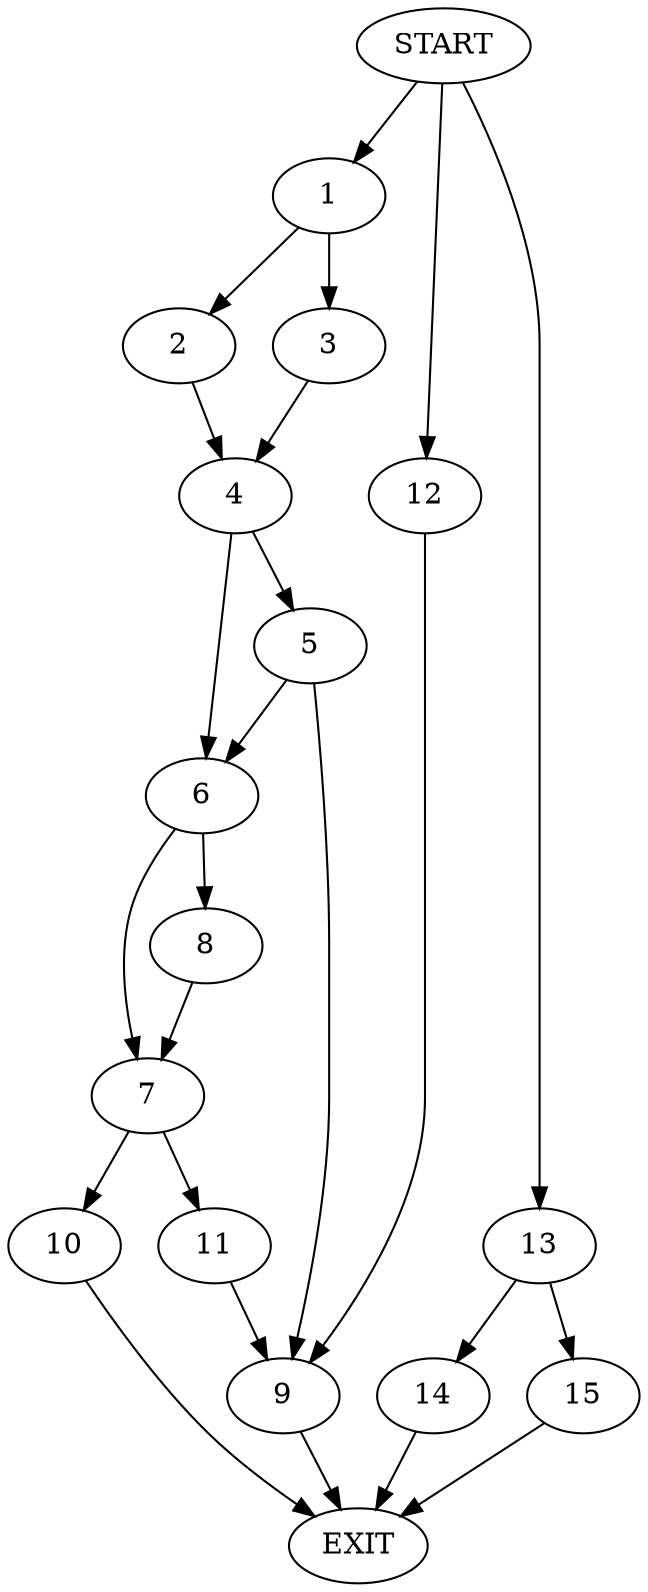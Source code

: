 digraph {
0 [label="START"]
16 [label="EXIT"]
0 -> 1
1 -> 2
1 -> 3
3 -> 4
2 -> 4
4 -> 5
4 -> 6
6 -> 7
6 -> 8
5 -> 9
5 -> 6
9 -> 16
7 -> 10
7 -> 11
8 -> 7
11 -> 9
10 -> 16
0 -> 12
12 -> 9
0 -> 13
13 -> 14
13 -> 15
15 -> 16
14 -> 16
}
